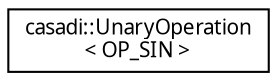 digraph "Graphical Class Hierarchy"
{
  edge [fontname="FreeSans.ttf",fontsize="10",labelfontname="FreeSans.ttf",labelfontsize="10"];
  node [fontname="FreeSans.ttf",fontsize="10",shape=record];
  rankdir="LR";
  Node1 [label="casadi::UnaryOperation\l\< OP_SIN \>",height=0.2,width=0.4,color="black", fillcolor="white", style="filled",URL="$dc/d4a/structcasadi_1_1UnaryOperation_3_01OP__SIN_01_4.html",tooltip="Sine. "];
}
